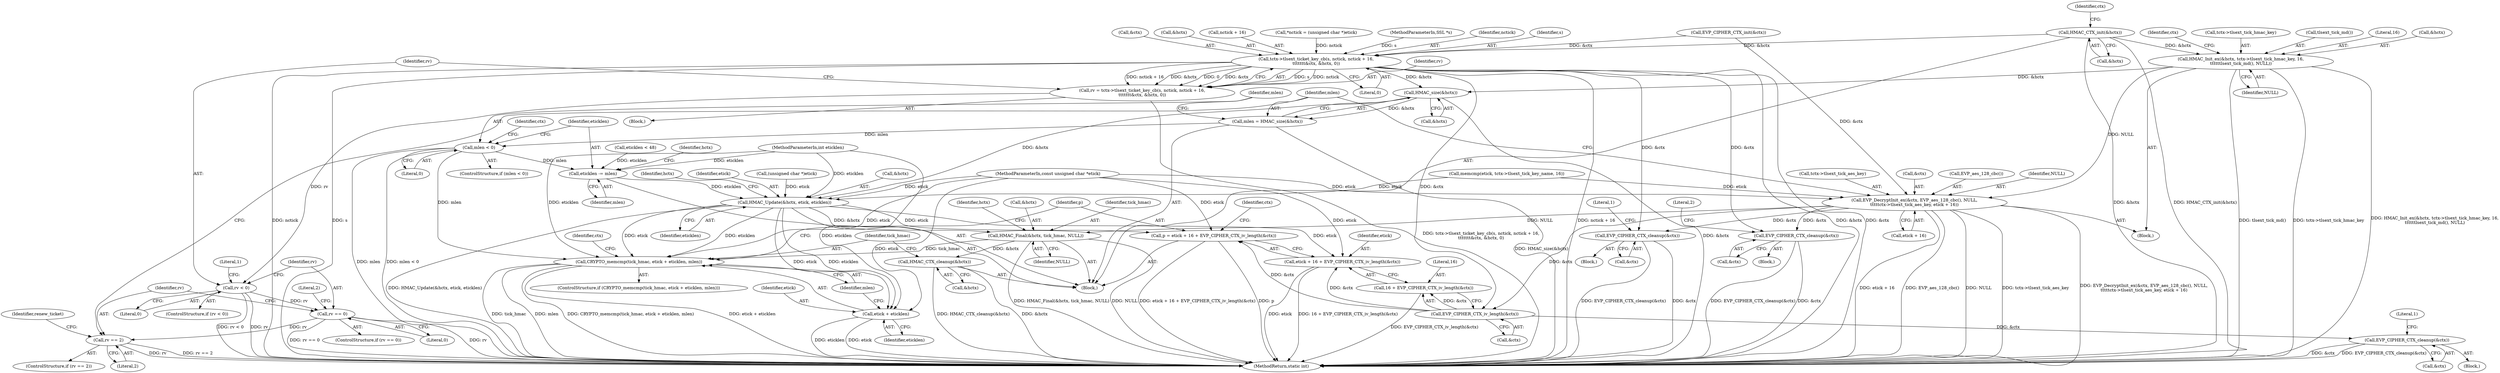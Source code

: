 digraph "0_openssl_7fd4ce6a997be5f5c9e744ac527725c2850de203@API" {
"1000141" [label="(Call,HMAC_CTX_init(&hctx))"];
"1000161" [label="(Call,tctx->tlsext_ticket_key_cb(s, nctick, nctick + 16,\n\t\t\t\t\t\t\t&ctx, &hctx, 0))"];
"1000159" [label="(Call,rv = tctx->tlsext_ticket_key_cb(s, nctick, nctick + 16,\n\t\t\t\t\t\t\t&ctx, &hctx, 0))"];
"1000173" [label="(Call,rv < 0)"];
"1000180" [label="(Call,rv == 0)"];
"1000186" [label="(Call,rv == 2)"];
"1000225" [label="(Call,HMAC_size(&hctx))"];
"1000223" [label="(Call,mlen = HMAC_size(&hctx))"];
"1000229" [label="(Call,mlen < 0)"];
"1000239" [label="(Call,eticklen -= mlen)"];
"1000242" [label="(Call,HMAC_Update(&hctx, etick, eticklen))"];
"1000247" [label="(Call,HMAC_Final(&hctx, tick_hmac, NULL))"];
"1000252" [label="(Call,HMAC_CTX_cleanup(&hctx))"];
"1000256" [label="(Call,CRYPTO_memcmp(tick_hmac, etick + eticklen, mlen))"];
"1000258" [label="(Call,etick + eticklen)"];
"1000268" [label="(Call,p = etick + 16 + EVP_CIPHER_CTX_iv_length(&ctx))"];
"1000270" [label="(Call,etick + 16 + EVP_CIPHER_CTX_iv_length(&ctx))"];
"1000233" [label="(Call,EVP_CIPHER_CTX_cleanup(&ctx))"];
"1000263" [label="(Call,EVP_CIPHER_CTX_cleanup(&ctx))"];
"1000274" [label="(Call,EVP_CIPHER_CTX_iv_length(&ctx))"];
"1000272" [label="(Call,16 + EVP_CIPHER_CTX_iv_length(&ctx))"];
"1000278" [label="(Call,EVP_CIPHER_CTX_cleanup(&ctx))"];
"1000203" [label="(Call,HMAC_Init_ex(&hctx, tctx->tlsext_tick_hmac_key, 16,\n\t\t\t\t\ttlsext_tick_md(), NULL))"];
"1000212" [label="(Call,EVP_DecryptInit_ex(&ctx, EVP_aes_128_cbc(), NULL,\n\t\t\t\ttctx->tlsext_tick_aes_key, etick + 16))"];
"1000249" [label="(Identifier,hctx)"];
"1000146" [label="(Identifier,ctx)"];
"1000242" [label="(Call,HMAC_Update(&hctx, etick, eticklen))"];
"1000193" [label="(Block,)"];
"1000186" [label="(Call,rv == 2)"];
"1000265" [label="(Identifier,ctx)"];
"1000258" [label="(Call,etick + eticklen)"];
"1000234" [label="(Call,&ctx)"];
"1000163" [label="(Identifier,nctick)"];
"1000271" [label="(Identifier,etick)"];
"1000181" [label="(Identifier,rv)"];
"1000116" [label="(Block,)"];
"1000190" [label="(Identifier,renew_ticket)"];
"1000159" [label="(Call,rv = tctx->tlsext_ticket_key_cb(s, nctick, nctick + 16,\n\t\t\t\t\t\t\t&ctx, &hctx, 0))"];
"1000255" [label="(ControlStructure,if (CRYPTO_memcmp(tick_hmac, etick + eticklen, mlen)))"];
"1000225" [label="(Call,HMAC_size(&hctx))"];
"1000263" [label="(Call,EVP_CIPHER_CTX_cleanup(&ctx))"];
"1000254" [label="(Identifier,hctx)"];
"1000188" [label="(Literal,2)"];
"1000112" [label="(MethodParameterIn,int eticklen)"];
"1000213" [label="(Call,&ctx)"];
"1000251" [label="(Identifier,NULL)"];
"1000215" [label="(Call,EVP_aes_128_cbc())"];
"1000179" [label="(ControlStructure,if (rv == 0))"];
"1000279" [label="(Call,&ctx)"];
"1000260" [label="(Identifier,eticklen)"];
"1000256" [label="(Call,CRYPTO_memcmp(tick_hmac, etick + eticklen, mlen))"];
"1000283" [label="(Literal,1)"];
"1000277" [label="(Block,)"];
"1000240" [label="(Identifier,eticklen)"];
"1000278" [label="(Call,EVP_CIPHER_CTX_cleanup(&ctx))"];
"1000212" [label="(Call,EVP_DecryptInit_ex(&ctx, EVP_aes_128_cbc(), NULL,\n\t\t\t\ttctx->tlsext_tick_aes_key, etick + 16))"];
"1000175" [label="(Literal,0)"];
"1000164" [label="(Call,nctick + 16)"];
"1000206" [label="(Call,tctx->tlsext_tick_hmac_key)"];
"1000245" [label="(Identifier,etick)"];
"1000269" [label="(Identifier,p)"];
"1000226" [label="(Call,&hctx)"];
"1000273" [label="(Literal,16)"];
"1000261" [label="(Identifier,mlen)"];
"1000230" [label="(Identifier,mlen)"];
"1000253" [label="(Call,&hctx)"];
"1000359" [label="(MethodReturn,static int)"];
"1000252" [label="(Call,HMAC_CTX_cleanup(&hctx))"];
"1000229" [label="(Call,mlen < 0)"];
"1000223" [label="(Call,mlen = HMAC_size(&hctx))"];
"1000211" [label="(Identifier,NULL)"];
"1000153" [label="(Call,*nctick = (unsigned char *)etick)"];
"1000173" [label="(Call,rv < 0)"];
"1000110" [label="(MethodParameterIn,SSL *s)"];
"1000262" [label="(Block,)"];
"1000210" [label="(Call,tlsext_tick_md())"];
"1000182" [label="(Literal,0)"];
"1000187" [label="(Identifier,rv)"];
"1000270" [label="(Call,etick + 16 + EVP_CIPHER_CTX_iv_length(&ctx))"];
"1000172" [label="(ControlStructure,if (rv < 0))"];
"1000241" [label="(Identifier,mlen)"];
"1000185" [label="(ControlStructure,if (rv == 2))"];
"1000232" [label="(Block,)"];
"1000209" [label="(Literal,16)"];
"1000235" [label="(Identifier,ctx)"];
"1000161" [label="(Call,tctx->tlsext_ticket_key_cb(s, nctick, nctick + 16,\n\t\t\t\t\t\t\t&ctx, &hctx, 0))"];
"1000257" [label="(Identifier,tick_hmac)"];
"1000155" [label="(Call,(unsigned char *)etick)"];
"1000247" [label="(Call,HMAC_Final(&hctx, tick_hmac, NULL))"];
"1000204" [label="(Call,&hctx)"];
"1000144" [label="(Call,EVP_CIPHER_CTX_init(&ctx))"];
"1000162" [label="(Identifier,s)"];
"1000136" [label="(Call,eticklen < 48)"];
"1000167" [label="(Call,&ctx)"];
"1000184" [label="(Literal,2)"];
"1000111" [label="(MethodParameterIn,const unsigned char *etick)"];
"1000214" [label="(Identifier,ctx)"];
"1000195" [label="(Call,memcmp(etick, tctx->tlsext_tick_key_name, 16))"];
"1000174" [label="(Identifier,rv)"];
"1000267" [label="(Literal,2)"];
"1000274" [label="(Call,EVP_CIPHER_CTX_iv_length(&ctx))"];
"1000171" [label="(Literal,0)"];
"1000238" [label="(Literal,1)"];
"1000246" [label="(Identifier,eticklen)"];
"1000151" [label="(Block,)"];
"1000239" [label="(Call,eticklen -= mlen)"];
"1000280" [label="(Identifier,ctx)"];
"1000141" [label="(Call,HMAC_CTX_init(&hctx))"];
"1000272" [label="(Call,16 + EVP_CIPHER_CTX_iv_length(&ctx))"];
"1000264" [label="(Call,&ctx)"];
"1000216" [label="(Identifier,NULL)"];
"1000160" [label="(Identifier,rv)"];
"1000228" [label="(ControlStructure,if (mlen < 0))"];
"1000268" [label="(Call,p = etick + 16 + EVP_CIPHER_CTX_iv_length(&ctx))"];
"1000203" [label="(Call,HMAC_Init_ex(&hctx, tctx->tlsext_tick_hmac_key, 16,\n\t\t\t\t\ttlsext_tick_md(), NULL))"];
"1000142" [label="(Call,&hctx)"];
"1000224" [label="(Identifier,mlen)"];
"1000233" [label="(Call,EVP_CIPHER_CTX_cleanup(&ctx))"];
"1000244" [label="(Identifier,hctx)"];
"1000248" [label="(Call,&hctx)"];
"1000250" [label="(Identifier,tick_hmac)"];
"1000275" [label="(Call,&ctx)"];
"1000243" [label="(Call,&hctx)"];
"1000180" [label="(Call,rv == 0)"];
"1000178" [label="(Literal,1)"];
"1000220" [label="(Call,etick + 16)"];
"1000259" [label="(Identifier,etick)"];
"1000169" [label="(Call,&hctx)"];
"1000231" [label="(Literal,0)"];
"1000217" [label="(Call,tctx->tlsext_tick_aes_key)"];
"1000141" -> "1000116"  [label="AST: "];
"1000141" -> "1000142"  [label="CFG: "];
"1000142" -> "1000141"  [label="AST: "];
"1000146" -> "1000141"  [label="CFG: "];
"1000141" -> "1000359"  [label="DDG: &hctx"];
"1000141" -> "1000359"  [label="DDG: HMAC_CTX_init(&hctx)"];
"1000141" -> "1000161"  [label="DDG: &hctx"];
"1000141" -> "1000203"  [label="DDG: &hctx"];
"1000161" -> "1000159"  [label="AST: "];
"1000161" -> "1000171"  [label="CFG: "];
"1000162" -> "1000161"  [label="AST: "];
"1000163" -> "1000161"  [label="AST: "];
"1000164" -> "1000161"  [label="AST: "];
"1000167" -> "1000161"  [label="AST: "];
"1000169" -> "1000161"  [label="AST: "];
"1000171" -> "1000161"  [label="AST: "];
"1000159" -> "1000161"  [label="CFG: "];
"1000161" -> "1000359"  [label="DDG: nctick + 16"];
"1000161" -> "1000359"  [label="DDG: &hctx"];
"1000161" -> "1000359"  [label="DDG: &ctx"];
"1000161" -> "1000359"  [label="DDG: nctick"];
"1000161" -> "1000359"  [label="DDG: s"];
"1000161" -> "1000159"  [label="DDG: s"];
"1000161" -> "1000159"  [label="DDG: nctick"];
"1000161" -> "1000159"  [label="DDG: nctick + 16"];
"1000161" -> "1000159"  [label="DDG: &hctx"];
"1000161" -> "1000159"  [label="DDG: 0"];
"1000161" -> "1000159"  [label="DDG: &ctx"];
"1000110" -> "1000161"  [label="DDG: s"];
"1000153" -> "1000161"  [label="DDG: nctick"];
"1000144" -> "1000161"  [label="DDG: &ctx"];
"1000161" -> "1000225"  [label="DDG: &hctx"];
"1000161" -> "1000233"  [label="DDG: &ctx"];
"1000161" -> "1000263"  [label="DDG: &ctx"];
"1000161" -> "1000274"  [label="DDG: &ctx"];
"1000159" -> "1000151"  [label="AST: "];
"1000160" -> "1000159"  [label="AST: "];
"1000174" -> "1000159"  [label="CFG: "];
"1000159" -> "1000359"  [label="DDG: tctx->tlsext_ticket_key_cb(s, nctick, nctick + 16,\n\t\t\t\t\t\t\t&ctx, &hctx, 0)"];
"1000159" -> "1000173"  [label="DDG: rv"];
"1000173" -> "1000172"  [label="AST: "];
"1000173" -> "1000175"  [label="CFG: "];
"1000174" -> "1000173"  [label="AST: "];
"1000175" -> "1000173"  [label="AST: "];
"1000178" -> "1000173"  [label="CFG: "];
"1000181" -> "1000173"  [label="CFG: "];
"1000173" -> "1000359"  [label="DDG: rv < 0"];
"1000173" -> "1000359"  [label="DDG: rv"];
"1000173" -> "1000180"  [label="DDG: rv"];
"1000180" -> "1000179"  [label="AST: "];
"1000180" -> "1000182"  [label="CFG: "];
"1000181" -> "1000180"  [label="AST: "];
"1000182" -> "1000180"  [label="AST: "];
"1000184" -> "1000180"  [label="CFG: "];
"1000187" -> "1000180"  [label="CFG: "];
"1000180" -> "1000359"  [label="DDG: rv"];
"1000180" -> "1000359"  [label="DDG: rv == 0"];
"1000180" -> "1000186"  [label="DDG: rv"];
"1000186" -> "1000185"  [label="AST: "];
"1000186" -> "1000188"  [label="CFG: "];
"1000187" -> "1000186"  [label="AST: "];
"1000188" -> "1000186"  [label="AST: "];
"1000190" -> "1000186"  [label="CFG: "];
"1000224" -> "1000186"  [label="CFG: "];
"1000186" -> "1000359"  [label="DDG: rv == 2"];
"1000186" -> "1000359"  [label="DDG: rv"];
"1000225" -> "1000223"  [label="AST: "];
"1000225" -> "1000226"  [label="CFG: "];
"1000226" -> "1000225"  [label="AST: "];
"1000223" -> "1000225"  [label="CFG: "];
"1000225" -> "1000359"  [label="DDG: &hctx"];
"1000225" -> "1000223"  [label="DDG: &hctx"];
"1000203" -> "1000225"  [label="DDG: &hctx"];
"1000225" -> "1000242"  [label="DDG: &hctx"];
"1000223" -> "1000116"  [label="AST: "];
"1000224" -> "1000223"  [label="AST: "];
"1000230" -> "1000223"  [label="CFG: "];
"1000223" -> "1000359"  [label="DDG: HMAC_size(&hctx)"];
"1000223" -> "1000229"  [label="DDG: mlen"];
"1000229" -> "1000228"  [label="AST: "];
"1000229" -> "1000231"  [label="CFG: "];
"1000230" -> "1000229"  [label="AST: "];
"1000231" -> "1000229"  [label="AST: "];
"1000235" -> "1000229"  [label="CFG: "];
"1000240" -> "1000229"  [label="CFG: "];
"1000229" -> "1000359"  [label="DDG: mlen < 0"];
"1000229" -> "1000359"  [label="DDG: mlen"];
"1000229" -> "1000239"  [label="DDG: mlen"];
"1000229" -> "1000256"  [label="DDG: mlen"];
"1000239" -> "1000116"  [label="AST: "];
"1000239" -> "1000241"  [label="CFG: "];
"1000240" -> "1000239"  [label="AST: "];
"1000241" -> "1000239"  [label="AST: "];
"1000244" -> "1000239"  [label="CFG: "];
"1000136" -> "1000239"  [label="DDG: eticklen"];
"1000112" -> "1000239"  [label="DDG: eticklen"];
"1000239" -> "1000242"  [label="DDG: eticklen"];
"1000242" -> "1000116"  [label="AST: "];
"1000242" -> "1000246"  [label="CFG: "];
"1000243" -> "1000242"  [label="AST: "];
"1000245" -> "1000242"  [label="AST: "];
"1000246" -> "1000242"  [label="AST: "];
"1000249" -> "1000242"  [label="CFG: "];
"1000242" -> "1000359"  [label="DDG: HMAC_Update(&hctx, etick, eticklen)"];
"1000155" -> "1000242"  [label="DDG: etick"];
"1000111" -> "1000242"  [label="DDG: etick"];
"1000195" -> "1000242"  [label="DDG: etick"];
"1000112" -> "1000242"  [label="DDG: eticklen"];
"1000242" -> "1000247"  [label="DDG: &hctx"];
"1000242" -> "1000256"  [label="DDG: etick"];
"1000242" -> "1000256"  [label="DDG: eticklen"];
"1000242" -> "1000258"  [label="DDG: etick"];
"1000242" -> "1000258"  [label="DDG: eticklen"];
"1000242" -> "1000268"  [label="DDG: etick"];
"1000242" -> "1000270"  [label="DDG: etick"];
"1000247" -> "1000116"  [label="AST: "];
"1000247" -> "1000251"  [label="CFG: "];
"1000248" -> "1000247"  [label="AST: "];
"1000250" -> "1000247"  [label="AST: "];
"1000251" -> "1000247"  [label="AST: "];
"1000254" -> "1000247"  [label="CFG: "];
"1000247" -> "1000359"  [label="DDG: NULL"];
"1000247" -> "1000359"  [label="DDG: HMAC_Final(&hctx, tick_hmac, NULL)"];
"1000212" -> "1000247"  [label="DDG: NULL"];
"1000247" -> "1000252"  [label="DDG: &hctx"];
"1000247" -> "1000256"  [label="DDG: tick_hmac"];
"1000252" -> "1000116"  [label="AST: "];
"1000252" -> "1000253"  [label="CFG: "];
"1000253" -> "1000252"  [label="AST: "];
"1000257" -> "1000252"  [label="CFG: "];
"1000252" -> "1000359"  [label="DDG: &hctx"];
"1000252" -> "1000359"  [label="DDG: HMAC_CTX_cleanup(&hctx)"];
"1000256" -> "1000255"  [label="AST: "];
"1000256" -> "1000261"  [label="CFG: "];
"1000257" -> "1000256"  [label="AST: "];
"1000258" -> "1000256"  [label="AST: "];
"1000261" -> "1000256"  [label="AST: "];
"1000265" -> "1000256"  [label="CFG: "];
"1000269" -> "1000256"  [label="CFG: "];
"1000256" -> "1000359"  [label="DDG: etick + eticklen"];
"1000256" -> "1000359"  [label="DDG: tick_hmac"];
"1000256" -> "1000359"  [label="DDG: mlen"];
"1000256" -> "1000359"  [label="DDG: CRYPTO_memcmp(tick_hmac, etick + eticklen, mlen)"];
"1000111" -> "1000256"  [label="DDG: etick"];
"1000112" -> "1000256"  [label="DDG: eticklen"];
"1000258" -> "1000260"  [label="CFG: "];
"1000259" -> "1000258"  [label="AST: "];
"1000260" -> "1000258"  [label="AST: "];
"1000261" -> "1000258"  [label="CFG: "];
"1000258" -> "1000359"  [label="DDG: etick"];
"1000258" -> "1000359"  [label="DDG: eticklen"];
"1000111" -> "1000258"  [label="DDG: etick"];
"1000112" -> "1000258"  [label="DDG: eticklen"];
"1000268" -> "1000116"  [label="AST: "];
"1000268" -> "1000270"  [label="CFG: "];
"1000269" -> "1000268"  [label="AST: "];
"1000270" -> "1000268"  [label="AST: "];
"1000280" -> "1000268"  [label="CFG: "];
"1000268" -> "1000359"  [label="DDG: p"];
"1000268" -> "1000359"  [label="DDG: etick + 16 + EVP_CIPHER_CTX_iv_length(&ctx)"];
"1000111" -> "1000268"  [label="DDG: etick"];
"1000274" -> "1000268"  [label="DDG: &ctx"];
"1000270" -> "1000272"  [label="CFG: "];
"1000271" -> "1000270"  [label="AST: "];
"1000272" -> "1000270"  [label="AST: "];
"1000270" -> "1000359"  [label="DDG: 16 + EVP_CIPHER_CTX_iv_length(&ctx)"];
"1000270" -> "1000359"  [label="DDG: etick"];
"1000111" -> "1000270"  [label="DDG: etick"];
"1000274" -> "1000270"  [label="DDG: &ctx"];
"1000233" -> "1000232"  [label="AST: "];
"1000233" -> "1000234"  [label="CFG: "];
"1000234" -> "1000233"  [label="AST: "];
"1000238" -> "1000233"  [label="CFG: "];
"1000233" -> "1000359"  [label="DDG: EVP_CIPHER_CTX_cleanup(&ctx)"];
"1000233" -> "1000359"  [label="DDG: &ctx"];
"1000212" -> "1000233"  [label="DDG: &ctx"];
"1000263" -> "1000262"  [label="AST: "];
"1000263" -> "1000264"  [label="CFG: "];
"1000264" -> "1000263"  [label="AST: "];
"1000267" -> "1000263"  [label="CFG: "];
"1000263" -> "1000359"  [label="DDG: EVP_CIPHER_CTX_cleanup(&ctx)"];
"1000263" -> "1000359"  [label="DDG: &ctx"];
"1000212" -> "1000263"  [label="DDG: &ctx"];
"1000274" -> "1000272"  [label="AST: "];
"1000274" -> "1000275"  [label="CFG: "];
"1000275" -> "1000274"  [label="AST: "];
"1000272" -> "1000274"  [label="CFG: "];
"1000274" -> "1000272"  [label="DDG: &ctx"];
"1000212" -> "1000274"  [label="DDG: &ctx"];
"1000274" -> "1000278"  [label="DDG: &ctx"];
"1000273" -> "1000272"  [label="AST: "];
"1000272" -> "1000359"  [label="DDG: EVP_CIPHER_CTX_iv_length(&ctx)"];
"1000278" -> "1000277"  [label="AST: "];
"1000278" -> "1000279"  [label="CFG: "];
"1000279" -> "1000278"  [label="AST: "];
"1000283" -> "1000278"  [label="CFG: "];
"1000278" -> "1000359"  [label="DDG: EVP_CIPHER_CTX_cleanup(&ctx)"];
"1000278" -> "1000359"  [label="DDG: &ctx"];
"1000203" -> "1000193"  [label="AST: "];
"1000203" -> "1000211"  [label="CFG: "];
"1000204" -> "1000203"  [label="AST: "];
"1000206" -> "1000203"  [label="AST: "];
"1000209" -> "1000203"  [label="AST: "];
"1000210" -> "1000203"  [label="AST: "];
"1000211" -> "1000203"  [label="AST: "];
"1000214" -> "1000203"  [label="CFG: "];
"1000203" -> "1000359"  [label="DDG: tlsext_tick_md()"];
"1000203" -> "1000359"  [label="DDG: tctx->tlsext_tick_hmac_key"];
"1000203" -> "1000359"  [label="DDG: HMAC_Init_ex(&hctx, tctx->tlsext_tick_hmac_key, 16,\n\t\t\t\t\ttlsext_tick_md(), NULL)"];
"1000203" -> "1000212"  [label="DDG: NULL"];
"1000212" -> "1000193"  [label="AST: "];
"1000212" -> "1000220"  [label="CFG: "];
"1000213" -> "1000212"  [label="AST: "];
"1000215" -> "1000212"  [label="AST: "];
"1000216" -> "1000212"  [label="AST: "];
"1000217" -> "1000212"  [label="AST: "];
"1000220" -> "1000212"  [label="AST: "];
"1000224" -> "1000212"  [label="CFG: "];
"1000212" -> "1000359"  [label="DDG: NULL"];
"1000212" -> "1000359"  [label="DDG: tctx->tlsext_tick_aes_key"];
"1000212" -> "1000359"  [label="DDG: EVP_DecryptInit_ex(&ctx, EVP_aes_128_cbc(), NULL,\n\t\t\t\ttctx->tlsext_tick_aes_key, etick + 16)"];
"1000212" -> "1000359"  [label="DDG: etick + 16"];
"1000212" -> "1000359"  [label="DDG: EVP_aes_128_cbc()"];
"1000144" -> "1000212"  [label="DDG: &ctx"];
"1000195" -> "1000212"  [label="DDG: etick"];
"1000111" -> "1000212"  [label="DDG: etick"];
}
